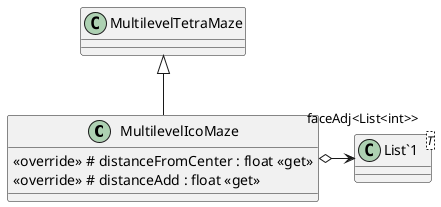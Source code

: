 @startuml
class MultilevelIcoMaze {
    <<override>> # distanceFromCenter : float <<get>>
    <<override>> # distanceAdd : float <<get>>
}
class "List`1"<T> {
}
MultilevelTetraMaze <|-- MultilevelIcoMaze
MultilevelIcoMaze o-> "faceAdj<List<int>>" "List`1"
@enduml
